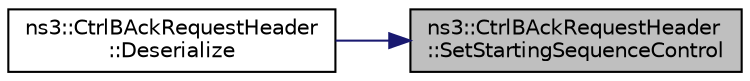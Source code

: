 digraph "ns3::CtrlBAckRequestHeader::SetStartingSequenceControl"
{
 // LATEX_PDF_SIZE
  edge [fontname="Helvetica",fontsize="10",labelfontname="Helvetica",labelfontsize="10"];
  node [fontname="Helvetica",fontsize="10",shape=record];
  rankdir="RL";
  Node1 [label="ns3::CtrlBAckRequestHeader\l::SetStartingSequenceControl",height=0.2,width=0.4,color="black", fillcolor="grey75", style="filled", fontcolor="black",tooltip="Set the starting sequence control with the given sequence control value."];
  Node1 -> Node2 [dir="back",color="midnightblue",fontsize="10",style="solid",fontname="Helvetica"];
  Node2 [label="ns3::CtrlBAckRequestHeader\l::Deserialize",height=0.2,width=0.4,color="black", fillcolor="white", style="filled",URL="$classns3_1_1_ctrl_b_ack_request_header.html#a3a09d762665b8928b3457e6c0e67ad82",tooltip=" "];
}
